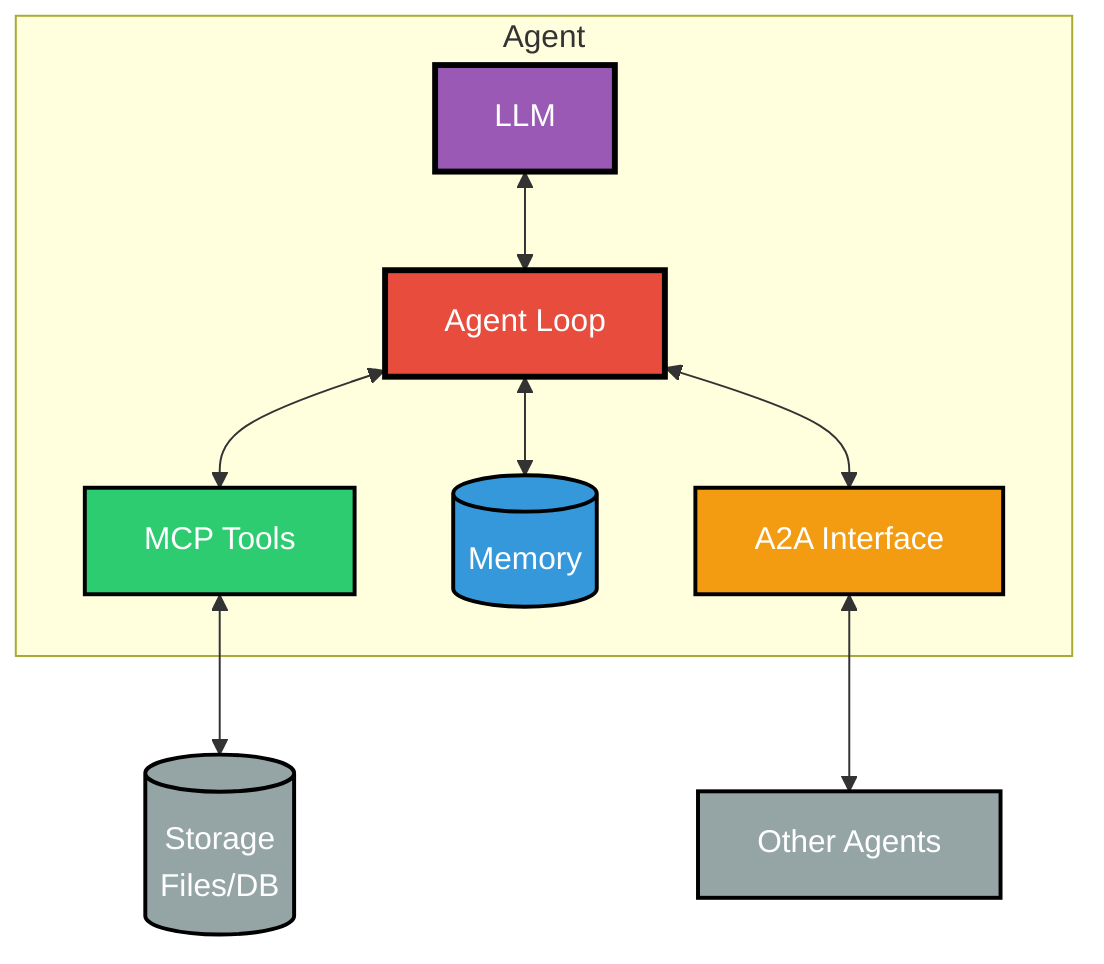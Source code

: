 graph TB
    subgraph Agent ["Agent"]
        LLM[LLM]

        Loop[Agent Loop]
        Tools[MCP Tools]
        Memory[(Memory)]
        A2A[A2A Interface]

        LLM <--> Loop
        Loop <--> Memory
        Loop <--> Tools
        Loop <--> A2A
    end

    Storage[(Storage<br/>Files/DB)]
    OtherAgents[Other Agents]

    Tools <--> Storage
    A2A <--> OtherAgents

    style LLM fill:#9b59b6,stroke:#000,stroke-width:3px,color:#fff
    style Loop fill:#e74c3c,stroke:#000,stroke-width:3px,color:#fff
    style Memory fill:#3498db,stroke:#000,stroke-width:2px,color:#fff
    style Tools fill:#2ecc71,stroke:#000,stroke-width:2px,color:#fff
    style A2A fill:#f39c12,stroke:#000,stroke-width:2px,color:#fff
    style Storage fill:#95a5a6,stroke:#000,stroke-width:2px,color:#fff
    style OtherAgents fill:#95a5a6,stroke:#000,stroke-width:2px,color:#fff